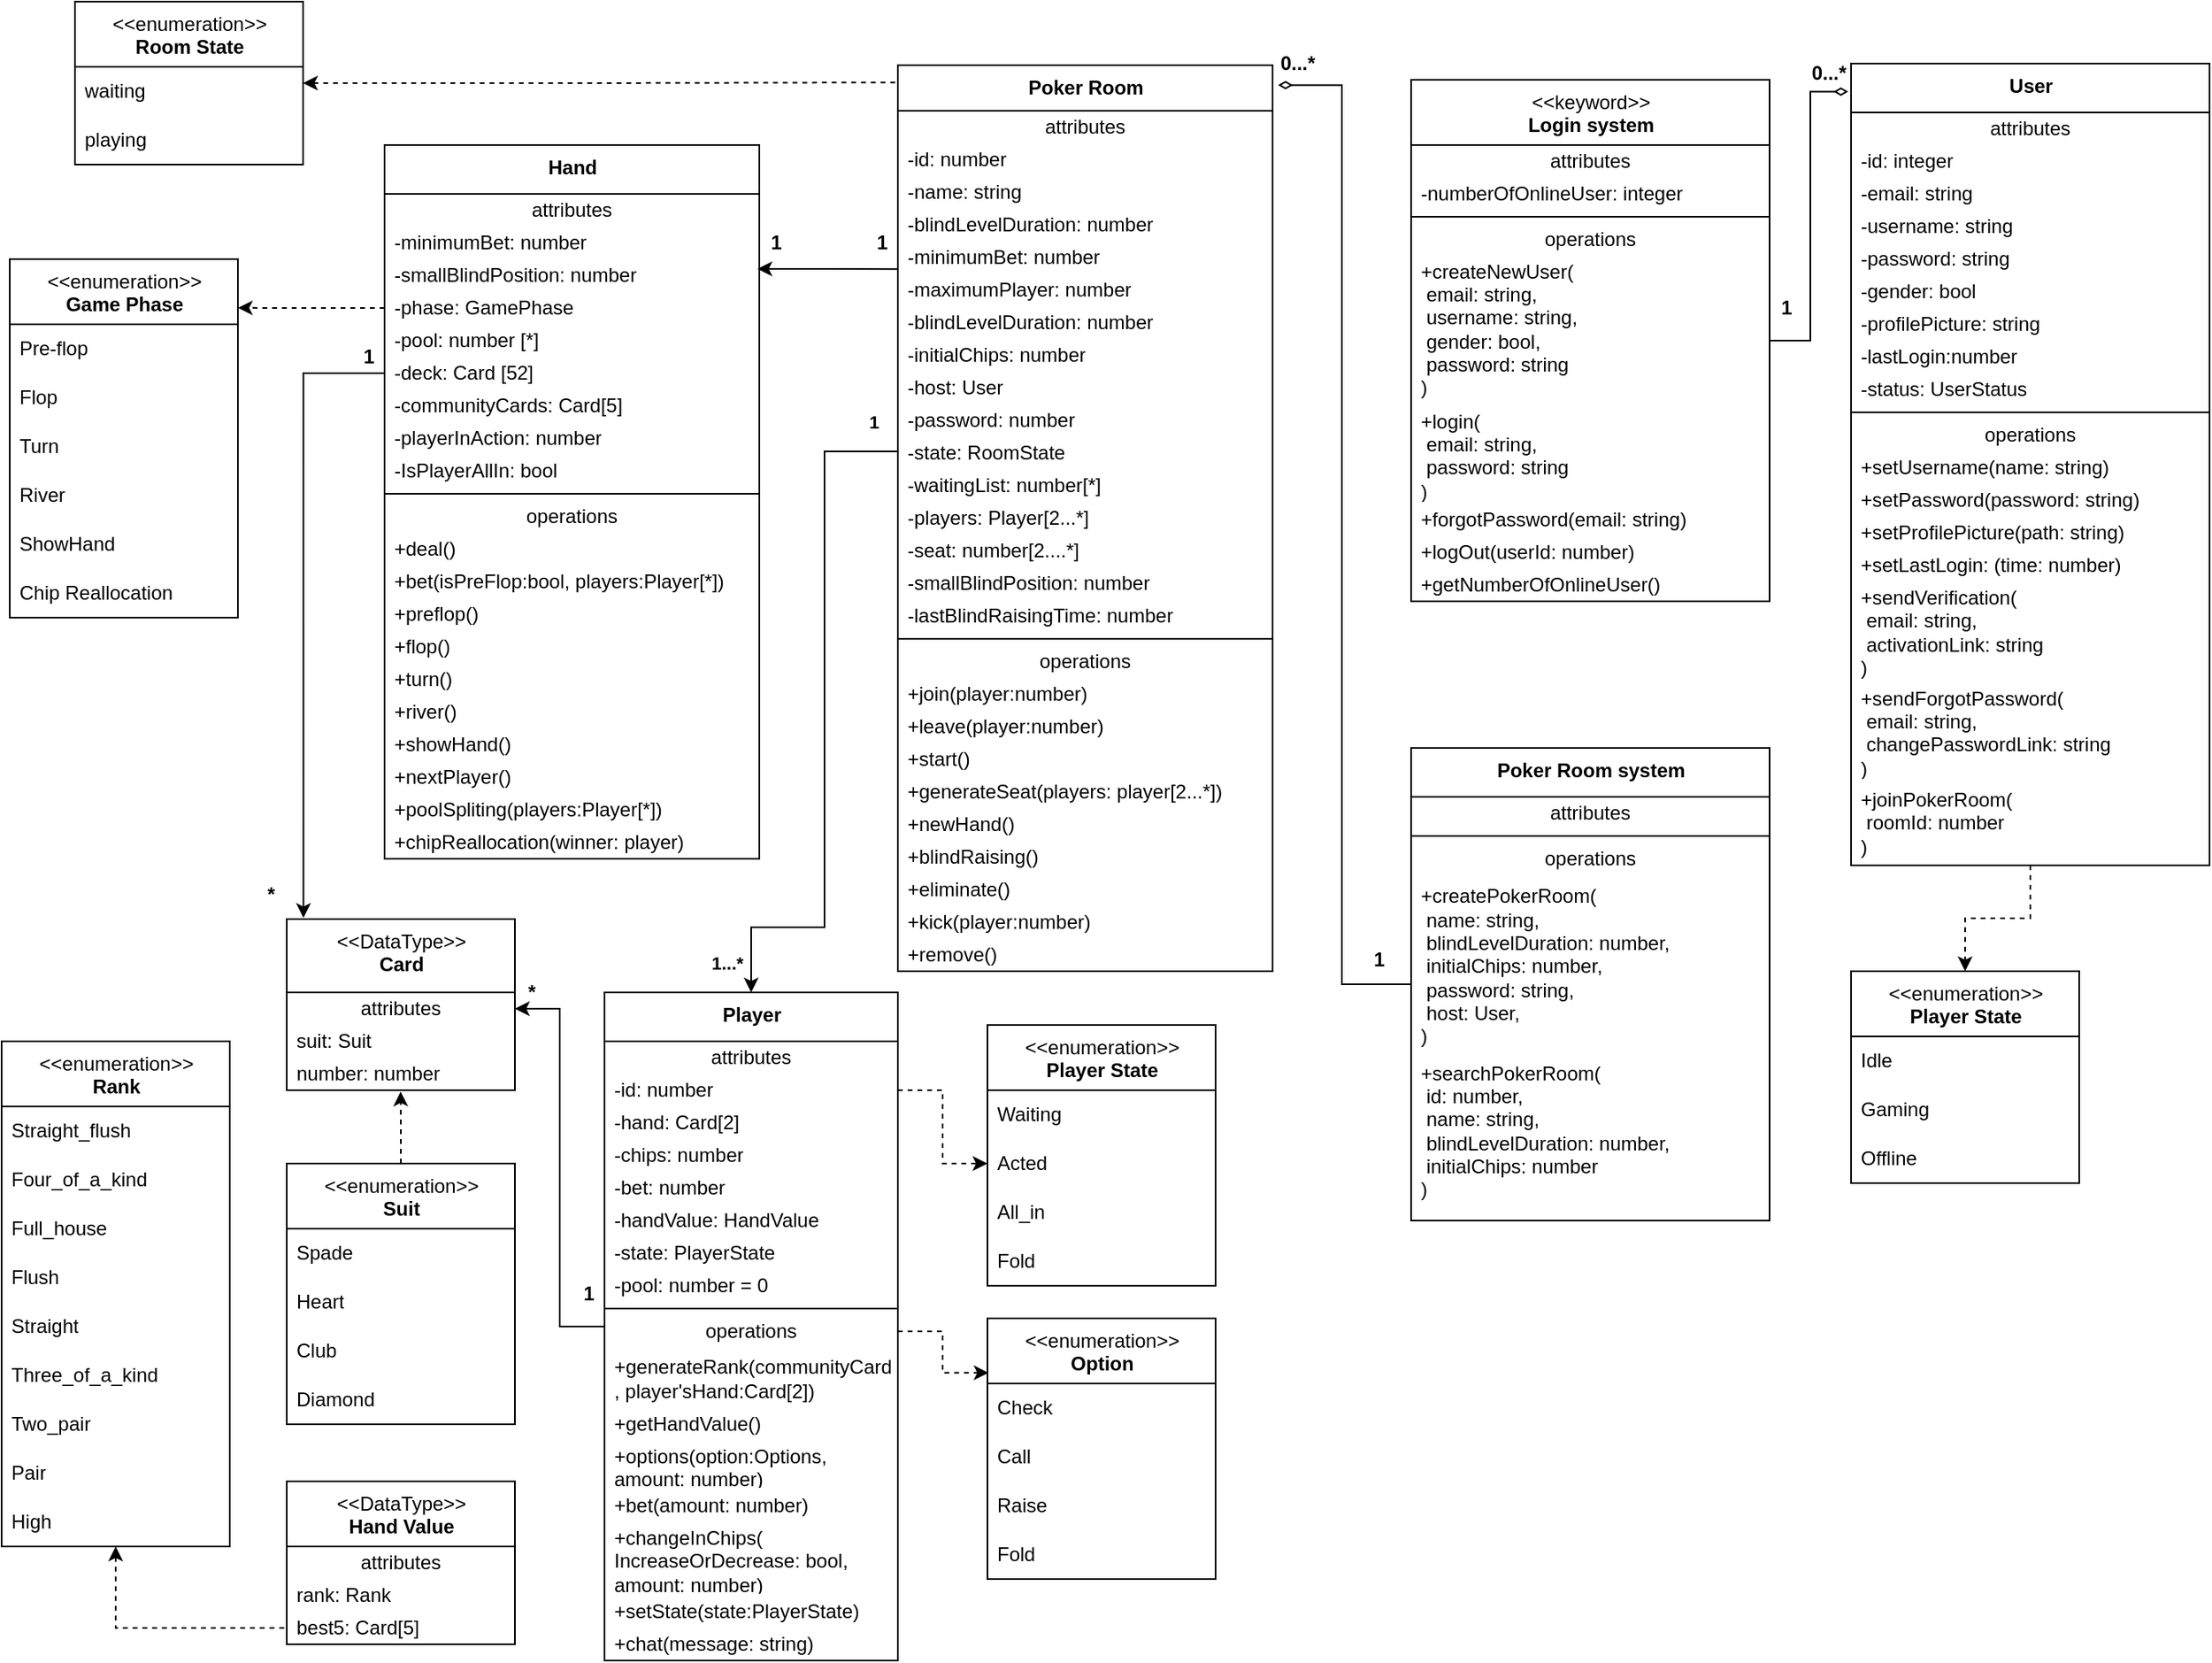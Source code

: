 <mxfile version="16.5.6" type="github">
  <diagram id="BSkCAn2AS6j8tGU4_9bk" name="Page-1">
    <mxGraphModel dx="1038" dy="489" grid="1" gridSize="10" guides="1" tooltips="1" connect="1" arrows="1" fold="1" page="1" pageScale="1" pageWidth="827" pageHeight="1169" math="0" shadow="0">
      <root>
        <mxCell id="0" />
        <mxCell id="1" parent="0" />
        <mxCell id="U2xwrSW1Q37bhcoLh131-1" value="&lt;b&gt;Poker Room&lt;/b&gt;" style="swimlane;fontStyle=0;align=center;verticalAlign=top;childLayout=stackLayout;horizontal=1;startSize=28;horizontalStack=0;resizeParent=1;resizeParentMax=0;resizeLast=0;collapsible=0;marginBottom=0;html=1;" parent="1" vertex="1">
          <mxGeometry x="575" y="61" width="230" height="556" as="geometry" />
        </mxCell>
        <mxCell id="U2xwrSW1Q37bhcoLh131-2" value="attributes" style="text;html=1;strokeColor=none;fillColor=none;align=center;verticalAlign=middle;spacingLeft=4;spacingRight=4;overflow=hidden;rotatable=0;points=[[0,0.5],[1,0.5]];portConstraint=eastwest;" parent="U2xwrSW1Q37bhcoLh131-1" vertex="1">
          <mxGeometry y="28" width="230" height="20" as="geometry" />
        </mxCell>
        <mxCell id="U2xwrSW1Q37bhcoLh131-3" value="-id: number" style="text;html=1;strokeColor=none;fillColor=none;align=left;verticalAlign=middle;spacingLeft=4;spacingRight=4;overflow=hidden;rotatable=0;points=[[0,0.5],[1,0.5]];portConstraint=eastwest;" parent="U2xwrSW1Q37bhcoLh131-1" vertex="1">
          <mxGeometry y="48" width="230" height="20" as="geometry" />
        </mxCell>
        <mxCell id="U2xwrSW1Q37bhcoLh131-14" value="-name: string" style="text;html=1;strokeColor=none;fillColor=none;align=left;verticalAlign=middle;spacingLeft=4;spacingRight=4;overflow=hidden;rotatable=0;points=[[0,0.5],[1,0.5]];portConstraint=eastwest;" parent="U2xwrSW1Q37bhcoLh131-1" vertex="1">
          <mxGeometry y="68" width="230" height="20" as="geometry" />
        </mxCell>
        <mxCell id="U2xwrSW1Q37bhcoLh131-15" value="-blindLevelDuration: number" style="text;html=1;strokeColor=none;fillColor=none;align=left;verticalAlign=middle;spacingLeft=4;spacingRight=4;overflow=hidden;rotatable=0;points=[[0,0.5],[1,0.5]];portConstraint=eastwest;" parent="U2xwrSW1Q37bhcoLh131-1" vertex="1">
          <mxGeometry y="88" width="230" height="20" as="geometry" />
        </mxCell>
        <mxCell id="U2xwrSW1Q37bhcoLh131-16" value="-minimumBet: number" style="text;html=1;strokeColor=none;fillColor=none;align=left;verticalAlign=middle;spacingLeft=4;spacingRight=4;overflow=hidden;rotatable=0;points=[[0,0.5],[1,0.5]];portConstraint=eastwest;" parent="U2xwrSW1Q37bhcoLh131-1" vertex="1">
          <mxGeometry y="108" width="230" height="20" as="geometry" />
        </mxCell>
        <mxCell id="U2xwrSW1Q37bhcoLh131-17" value="-maximumPlayer: number" style="text;html=1;strokeColor=none;fillColor=none;align=left;verticalAlign=middle;spacingLeft=4;spacingRight=4;overflow=hidden;rotatable=0;points=[[0,0.5],[1,0.5]];portConstraint=eastwest;" parent="U2xwrSW1Q37bhcoLh131-1" vertex="1">
          <mxGeometry y="128" width="230" height="20" as="geometry" />
        </mxCell>
        <mxCell id="U2xwrSW1Q37bhcoLh131-19" value="-blindLevelDuration: number" style="text;html=1;strokeColor=none;fillColor=none;align=left;verticalAlign=middle;spacingLeft=4;spacingRight=4;overflow=hidden;rotatable=0;points=[[0,0.5],[1,0.5]];portConstraint=eastwest;" parent="U2xwrSW1Q37bhcoLh131-1" vertex="1">
          <mxGeometry y="148" width="230" height="20" as="geometry" />
        </mxCell>
        <mxCell id="U2xwrSW1Q37bhcoLh131-182" value="-initialChips: number" style="text;html=1;strokeColor=none;fillColor=none;align=left;verticalAlign=middle;spacingLeft=4;spacingRight=4;overflow=hidden;rotatable=0;points=[[0,0.5],[1,0.5]];portConstraint=eastwest;" parent="U2xwrSW1Q37bhcoLh131-1" vertex="1">
          <mxGeometry y="168" width="230" height="20" as="geometry" />
        </mxCell>
        <mxCell id="U2xwrSW1Q37bhcoLh131-18" value="-host: User" style="text;html=1;strokeColor=none;fillColor=none;align=left;verticalAlign=middle;spacingLeft=4;spacingRight=4;overflow=hidden;rotatable=0;points=[[0,0.5],[1,0.5]];portConstraint=eastwest;" parent="U2xwrSW1Q37bhcoLh131-1" vertex="1">
          <mxGeometry y="188" width="230" height="20" as="geometry" />
        </mxCell>
        <mxCell id="U2xwrSW1Q37bhcoLh131-224" value="-password: number" style="text;html=1;strokeColor=none;fillColor=none;align=left;verticalAlign=middle;spacingLeft=4;spacingRight=4;overflow=hidden;rotatable=0;points=[[0,0.5],[1,0.5]];portConstraint=eastwest;" parent="U2xwrSW1Q37bhcoLh131-1" vertex="1">
          <mxGeometry y="208" width="230" height="20" as="geometry" />
        </mxCell>
        <mxCell id="U2xwrSW1Q37bhcoLh131-20" value="-state: RoomState" style="text;html=1;strokeColor=none;fillColor=none;align=left;verticalAlign=middle;spacingLeft=4;spacingRight=4;overflow=hidden;rotatable=0;points=[[0,0.5],[1,0.5]];portConstraint=eastwest;" parent="U2xwrSW1Q37bhcoLh131-1" vertex="1">
          <mxGeometry y="228" width="230" height="20" as="geometry" />
        </mxCell>
        <mxCell id="U2xwrSW1Q37bhcoLh131-5" value="-waitingList: number[*]" style="text;html=1;strokeColor=none;fillColor=none;align=left;verticalAlign=middle;spacingLeft=4;spacingRight=4;overflow=hidden;rotatable=0;points=[[0,0.5],[1,0.5]];portConstraint=eastwest;" parent="U2xwrSW1Q37bhcoLh131-1" vertex="1">
          <mxGeometry y="248" width="230" height="20" as="geometry" />
        </mxCell>
        <mxCell id="U2xwrSW1Q37bhcoLh131-180" value="-players: Player[2...*]" style="text;html=1;strokeColor=none;fillColor=none;align=left;verticalAlign=middle;spacingLeft=4;spacingRight=4;overflow=hidden;rotatable=0;points=[[0,0.5],[1,0.5]];portConstraint=eastwest;" parent="U2xwrSW1Q37bhcoLh131-1" vertex="1">
          <mxGeometry y="268" width="230" height="20" as="geometry" />
        </mxCell>
        <mxCell id="U2xwrSW1Q37bhcoLh131-145" value="-seat: number[2....*]" style="text;html=1;strokeColor=none;fillColor=none;align=left;verticalAlign=middle;spacingLeft=4;spacingRight=4;overflow=hidden;rotatable=0;points=[[0,0.5],[1,0.5]];portConstraint=eastwest;" parent="U2xwrSW1Q37bhcoLh131-1" vertex="1">
          <mxGeometry y="288" width="230" height="20" as="geometry" />
        </mxCell>
        <mxCell id="U2xwrSW1Q37bhcoLh131-51" value="-smallBlindPosition: number" style="text;html=1;strokeColor=none;fillColor=none;align=left;verticalAlign=middle;spacingLeft=4;spacingRight=4;overflow=hidden;rotatable=0;points=[[0,0.5],[1,0.5]];portConstraint=eastwest;" parent="U2xwrSW1Q37bhcoLh131-1" vertex="1">
          <mxGeometry y="308" width="230" height="20" as="geometry" />
        </mxCell>
        <mxCell id="U2xwrSW1Q37bhcoLh131-149" value="-lastBlindRaisingTime: number" style="text;html=1;strokeColor=none;fillColor=none;align=left;verticalAlign=middle;spacingLeft=4;spacingRight=4;overflow=hidden;rotatable=0;points=[[0,0.5],[1,0.5]];portConstraint=eastwest;" parent="U2xwrSW1Q37bhcoLh131-1" vertex="1">
          <mxGeometry y="328" width="230" height="20" as="geometry" />
        </mxCell>
        <mxCell id="U2xwrSW1Q37bhcoLh131-6" value="" style="line;strokeWidth=1;fillColor=none;align=left;verticalAlign=middle;spacingTop=-1;spacingLeft=3;spacingRight=3;rotatable=0;labelPosition=right;points=[];portConstraint=eastwest;" parent="U2xwrSW1Q37bhcoLh131-1" vertex="1">
          <mxGeometry y="348" width="230" height="8" as="geometry" />
        </mxCell>
        <mxCell id="U2xwrSW1Q37bhcoLh131-7" value="operations" style="text;html=1;strokeColor=none;fillColor=none;align=center;verticalAlign=middle;spacingLeft=4;spacingRight=4;overflow=hidden;rotatable=0;points=[[0,0.5],[1,0.5]];portConstraint=eastwest;" parent="U2xwrSW1Q37bhcoLh131-1" vertex="1">
          <mxGeometry y="356" width="230" height="20" as="geometry" />
        </mxCell>
        <mxCell id="U2xwrSW1Q37bhcoLh131-176" value="+join(player:number)" style="text;html=1;strokeColor=none;fillColor=none;align=left;verticalAlign=middle;spacingLeft=4;spacingRight=4;overflow=hidden;rotatable=0;points=[[0,0.5],[1,0.5]];portConstraint=eastwest;" parent="U2xwrSW1Q37bhcoLh131-1" vertex="1">
          <mxGeometry y="376" width="230" height="20" as="geometry" />
        </mxCell>
        <mxCell id="U2xwrSW1Q37bhcoLh131-177" value="+leave(player:number)" style="text;html=1;strokeColor=none;fillColor=none;align=left;verticalAlign=middle;spacingLeft=4;spacingRight=4;overflow=hidden;rotatable=0;points=[[0,0.5],[1,0.5]];portConstraint=eastwest;" parent="U2xwrSW1Q37bhcoLh131-1" vertex="1">
          <mxGeometry y="396" width="230" height="20" as="geometry" />
        </mxCell>
        <mxCell id="U2xwrSW1Q37bhcoLh131-179" value="+start()" style="text;html=1;strokeColor=none;fillColor=none;align=left;verticalAlign=middle;spacingLeft=4;spacingRight=4;overflow=hidden;rotatable=0;points=[[0,0.5],[1,0.5]];portConstraint=eastwest;" parent="U2xwrSW1Q37bhcoLh131-1" vertex="1">
          <mxGeometry y="416" width="230" height="20" as="geometry" />
        </mxCell>
        <mxCell id="U2xwrSW1Q37bhcoLh131-8" value="+generateSeat(players: player[2...*])" style="text;html=1;strokeColor=none;fillColor=none;align=left;verticalAlign=middle;spacingLeft=4;spacingRight=4;overflow=hidden;rotatable=0;points=[[0,0.5],[1,0.5]];portConstraint=eastwest;" parent="U2xwrSW1Q37bhcoLh131-1" vertex="1">
          <mxGeometry y="436" width="230" height="20" as="geometry" />
        </mxCell>
        <mxCell id="U2xwrSW1Q37bhcoLh131-105" value="+newHand()" style="text;html=1;strokeColor=none;fillColor=none;align=left;verticalAlign=middle;spacingLeft=4;spacingRight=4;overflow=hidden;rotatable=0;points=[[0,0.5],[1,0.5]];portConstraint=eastwest;" parent="U2xwrSW1Q37bhcoLh131-1" vertex="1">
          <mxGeometry y="456" width="230" height="20" as="geometry" />
        </mxCell>
        <mxCell id="U2xwrSW1Q37bhcoLh131-166" value="+blindRaising()" style="text;html=1;strokeColor=none;fillColor=none;align=left;verticalAlign=middle;spacingLeft=4;spacingRight=4;overflow=hidden;rotatable=0;points=[[0,0.5],[1,0.5]];portConstraint=eastwest;" parent="U2xwrSW1Q37bhcoLh131-1" vertex="1">
          <mxGeometry y="476" width="230" height="20" as="geometry" />
        </mxCell>
        <mxCell id="U2xwrSW1Q37bhcoLh131-173" value="+eliminate()" style="text;html=1;strokeColor=none;fillColor=none;align=left;verticalAlign=middle;spacingLeft=4;spacingRight=4;overflow=hidden;rotatable=0;points=[[0,0.5],[1,0.5]];portConstraint=eastwest;" parent="U2xwrSW1Q37bhcoLh131-1" vertex="1">
          <mxGeometry y="496" width="230" height="20" as="geometry" />
        </mxCell>
        <mxCell id="U2xwrSW1Q37bhcoLh131-183" value="+kick(player:number)" style="text;html=1;strokeColor=none;fillColor=none;align=left;verticalAlign=middle;spacingLeft=4;spacingRight=4;overflow=hidden;rotatable=0;points=[[0,0.5],[1,0.5]];portConstraint=eastwest;" parent="U2xwrSW1Q37bhcoLh131-1" vertex="1">
          <mxGeometry y="516" width="230" height="20" as="geometry" />
        </mxCell>
        <mxCell id="U2xwrSW1Q37bhcoLh131-184" value="+remove()" style="text;html=1;strokeColor=none;fillColor=none;align=left;verticalAlign=middle;spacingLeft=4;spacingRight=4;overflow=hidden;rotatable=0;points=[[0,0.5],[1,0.5]];portConstraint=eastwest;" parent="U2xwrSW1Q37bhcoLh131-1" vertex="1">
          <mxGeometry y="536" width="230" height="20" as="geometry" />
        </mxCell>
        <mxCell id="U2xwrSW1Q37bhcoLh131-185" style="edgeStyle=orthogonalEdgeStyle;rounded=0;orthogonalLoop=1;jettySize=auto;html=1;dashed=1;endArrow=none;endFill=0;startArrow=classic;startFill=1;entryX=0.005;entryY=0.019;entryDx=0;entryDy=0;entryPerimeter=0;" parent="1" source="U2xwrSW1Q37bhcoLh131-21" target="U2xwrSW1Q37bhcoLh131-1" edge="1">
          <mxGeometry relative="1" as="geometry">
            <mxPoint x="500" y="72" as="targetPoint" />
          </mxGeometry>
        </mxCell>
        <mxCell id="U2xwrSW1Q37bhcoLh131-21" value="&amp;lt;&amp;lt;enumeration&amp;gt;&amp;gt;&lt;br&gt;&lt;b&gt;Room State&lt;/b&gt;" style="swimlane;fontStyle=0;align=center;verticalAlign=top;childLayout=stackLayout;horizontal=1;startSize=40;horizontalStack=0;resizeParent=1;resizeParentMax=0;resizeLast=0;collapsible=0;marginBottom=0;html=1;" parent="1" vertex="1">
          <mxGeometry x="70" y="22" width="140" height="100" as="geometry" />
        </mxCell>
        <mxCell id="U2xwrSW1Q37bhcoLh131-22" value="waiting" style="text;html=1;strokeColor=none;fillColor=none;align=left;verticalAlign=middle;spacingLeft=4;spacingRight=4;overflow=hidden;rotatable=0;points=[[0,0.5],[1,0.5]];portConstraint=eastwest;" parent="U2xwrSW1Q37bhcoLh131-21" vertex="1">
          <mxGeometry y="40" width="140" height="30" as="geometry" />
        </mxCell>
        <mxCell id="U2xwrSW1Q37bhcoLh131-24" value="playing" style="text;html=1;strokeColor=none;fillColor=none;align=left;verticalAlign=middle;spacingLeft=4;spacingRight=4;overflow=hidden;rotatable=0;points=[[0,0.5],[1,0.5]];portConstraint=eastwest;" parent="U2xwrSW1Q37bhcoLh131-21" vertex="1">
          <mxGeometry y="70" width="140" height="30" as="geometry" />
        </mxCell>
        <mxCell id="U2xwrSW1Q37bhcoLh131-26" value="&lt;b&gt;Hand&lt;/b&gt;&lt;br&gt;" style="swimlane;fontStyle=0;align=center;verticalAlign=top;childLayout=stackLayout;horizontal=1;startSize=30;horizontalStack=0;resizeParent=1;resizeParentMax=0;resizeLast=0;collapsible=0;marginBottom=0;html=1;" parent="1" vertex="1">
          <mxGeometry x="260" y="110" width="230" height="438" as="geometry" />
        </mxCell>
        <mxCell id="U2xwrSW1Q37bhcoLh131-27" value="attributes" style="text;html=1;strokeColor=none;fillColor=none;align=center;verticalAlign=middle;spacingLeft=4;spacingRight=4;overflow=hidden;rotatable=0;points=[[0,0.5],[1,0.5]];portConstraint=eastwest;" parent="U2xwrSW1Q37bhcoLh131-26" vertex="1">
          <mxGeometry y="30" width="230" height="20" as="geometry" />
        </mxCell>
        <mxCell id="U2xwrSW1Q37bhcoLh131-29" value="-minimumBet: number" style="text;html=1;strokeColor=none;fillColor=none;align=left;verticalAlign=middle;spacingLeft=4;spacingRight=4;overflow=hidden;rotatable=0;points=[[0,0.5],[1,0.5]];portConstraint=eastwest;" parent="U2xwrSW1Q37bhcoLh131-26" vertex="1">
          <mxGeometry y="50" width="230" height="20" as="geometry" />
        </mxCell>
        <mxCell id="U2xwrSW1Q37bhcoLh131-144" value="-smallBlindPosition: number" style="text;html=1;strokeColor=none;fillColor=none;align=left;verticalAlign=middle;spacingLeft=4;spacingRight=4;overflow=hidden;rotatable=0;points=[[0,0.5],[1,0.5]];portConstraint=eastwest;" parent="U2xwrSW1Q37bhcoLh131-26" vertex="1">
          <mxGeometry y="70" width="230" height="20" as="geometry" />
        </mxCell>
        <mxCell id="U2xwrSW1Q37bhcoLh131-34" value="-phase: GamePhase" style="text;html=1;strokeColor=none;fillColor=none;align=left;verticalAlign=middle;spacingLeft=4;spacingRight=4;overflow=hidden;rotatable=0;points=[[0,0.5],[1,0.5]];portConstraint=eastwest;" parent="U2xwrSW1Q37bhcoLh131-26" vertex="1">
          <mxGeometry y="90" width="230" height="20" as="geometry" />
        </mxCell>
        <mxCell id="U2xwrSW1Q37bhcoLh131-36" value="-pool: number [*]" style="text;html=1;strokeColor=none;fillColor=none;align=left;verticalAlign=middle;spacingLeft=4;spacingRight=4;overflow=hidden;rotatable=0;points=[[0,0.5],[1,0.5]];portConstraint=eastwest;" parent="U2xwrSW1Q37bhcoLh131-26" vertex="1">
          <mxGeometry y="110" width="230" height="20" as="geometry" />
        </mxCell>
        <mxCell id="U2xwrSW1Q37bhcoLh131-37" value="-deck: Card [52]" style="text;html=1;strokeColor=none;fillColor=none;align=left;verticalAlign=middle;spacingLeft=4;spacingRight=4;overflow=hidden;rotatable=0;points=[[0,0.5],[1,0.5]];portConstraint=eastwest;" parent="U2xwrSW1Q37bhcoLh131-26" vertex="1">
          <mxGeometry y="130" width="230" height="20" as="geometry" />
        </mxCell>
        <mxCell id="U2xwrSW1Q37bhcoLh131-48" value="-communityCards: Card[5]" style="text;html=1;strokeColor=none;fillColor=none;align=left;verticalAlign=middle;spacingLeft=4;spacingRight=4;overflow=hidden;rotatable=0;points=[[0,0.5],[1,0.5]];portConstraint=eastwest;" parent="U2xwrSW1Q37bhcoLh131-26" vertex="1">
          <mxGeometry y="150" width="230" height="20" as="geometry" />
        </mxCell>
        <mxCell id="U2xwrSW1Q37bhcoLh131-52" value="-playerInAction: number" style="text;html=1;strokeColor=none;fillColor=none;align=left;verticalAlign=middle;spacingLeft=4;spacingRight=4;overflow=hidden;rotatable=0;points=[[0,0.5],[1,0.5]];portConstraint=eastwest;" parent="U2xwrSW1Q37bhcoLh131-26" vertex="1">
          <mxGeometry y="170" width="230" height="20" as="geometry" />
        </mxCell>
        <mxCell id="U2xwrSW1Q37bhcoLh131-146" value="-IsPlayerAllIn: bool" style="text;html=1;strokeColor=none;fillColor=none;align=left;verticalAlign=middle;spacingLeft=4;spacingRight=4;overflow=hidden;rotatable=0;points=[[0,0.5],[1,0.5]];portConstraint=eastwest;" parent="U2xwrSW1Q37bhcoLh131-26" vertex="1">
          <mxGeometry y="190" width="230" height="20" as="geometry" />
        </mxCell>
        <mxCell id="U2xwrSW1Q37bhcoLh131-38" value="" style="line;strokeWidth=1;fillColor=none;align=left;verticalAlign=middle;spacingTop=-1;spacingLeft=3;spacingRight=3;rotatable=0;labelPosition=right;points=[];portConstraint=eastwest;" parent="U2xwrSW1Q37bhcoLh131-26" vertex="1">
          <mxGeometry y="210" width="230" height="8" as="geometry" />
        </mxCell>
        <mxCell id="U2xwrSW1Q37bhcoLh131-39" value="operations" style="text;html=1;strokeColor=none;fillColor=none;align=center;verticalAlign=middle;spacingLeft=4;spacingRight=4;overflow=hidden;rotatable=0;points=[[0,0.5],[1,0.5]];portConstraint=eastwest;" parent="U2xwrSW1Q37bhcoLh131-26" vertex="1">
          <mxGeometry y="218" width="230" height="20" as="geometry" />
        </mxCell>
        <mxCell id="U2xwrSW1Q37bhcoLh131-40" value="+deal()" style="text;html=1;strokeColor=none;fillColor=none;align=left;verticalAlign=middle;spacingLeft=4;spacingRight=4;overflow=hidden;rotatable=0;points=[[0,0.5],[1,0.5]];portConstraint=eastwest;" parent="U2xwrSW1Q37bhcoLh131-26" vertex="1">
          <mxGeometry y="238" width="230" height="20" as="geometry" />
        </mxCell>
        <mxCell id="U2xwrSW1Q37bhcoLh131-130" value="+bet(isPreFlop:bool, players:Player[*])" style="text;html=1;strokeColor=none;fillColor=none;align=left;verticalAlign=middle;spacingLeft=4;spacingRight=4;overflow=hidden;rotatable=0;points=[[0,0.5],[1,0.5]];portConstraint=eastwest;" parent="U2xwrSW1Q37bhcoLh131-26" vertex="1">
          <mxGeometry y="258" width="230" height="20" as="geometry" />
        </mxCell>
        <mxCell id="U2xwrSW1Q37bhcoLh131-109" value="+preflop()" style="text;html=1;strokeColor=none;fillColor=none;align=left;verticalAlign=middle;spacingLeft=4;spacingRight=4;overflow=hidden;rotatable=0;points=[[0,0.5],[1,0.5]];portConstraint=eastwest;" parent="U2xwrSW1Q37bhcoLh131-26" vertex="1">
          <mxGeometry y="278" width="230" height="20" as="geometry" />
        </mxCell>
        <mxCell id="U2xwrSW1Q37bhcoLh131-110" value="+flop()" style="text;html=1;strokeColor=none;fillColor=none;align=left;verticalAlign=middle;spacingLeft=4;spacingRight=4;overflow=hidden;rotatable=0;points=[[0,0.5],[1,0.5]];portConstraint=eastwest;" parent="U2xwrSW1Q37bhcoLh131-26" vertex="1">
          <mxGeometry y="298" width="230" height="20" as="geometry" />
        </mxCell>
        <mxCell id="U2xwrSW1Q37bhcoLh131-108" value="+turn()" style="text;html=1;strokeColor=none;fillColor=none;align=left;verticalAlign=middle;spacingLeft=4;spacingRight=4;overflow=hidden;rotatable=0;points=[[0,0.5],[1,0.5]];portConstraint=eastwest;" parent="U2xwrSW1Q37bhcoLh131-26" vertex="1">
          <mxGeometry y="318" width="230" height="20" as="geometry" />
        </mxCell>
        <mxCell id="U2xwrSW1Q37bhcoLh131-107" value="+river()" style="text;html=1;strokeColor=none;fillColor=none;align=left;verticalAlign=middle;spacingLeft=4;spacingRight=4;overflow=hidden;rotatable=0;points=[[0,0.5],[1,0.5]];portConstraint=eastwest;" parent="U2xwrSW1Q37bhcoLh131-26" vertex="1">
          <mxGeometry y="338" width="230" height="20" as="geometry" />
        </mxCell>
        <mxCell id="U2xwrSW1Q37bhcoLh131-161" value="+showHand()" style="text;html=1;strokeColor=none;fillColor=none;align=left;verticalAlign=middle;spacingLeft=4;spacingRight=4;overflow=hidden;rotatable=0;points=[[0,0.5],[1,0.5]];portConstraint=eastwest;" parent="U2xwrSW1Q37bhcoLh131-26" vertex="1">
          <mxGeometry y="358" width="230" height="20" as="geometry" />
        </mxCell>
        <mxCell id="U2xwrSW1Q37bhcoLh131-147" value="+nextPlayer()" style="text;html=1;strokeColor=none;fillColor=none;align=left;verticalAlign=middle;spacingLeft=4;spacingRight=4;overflow=hidden;rotatable=0;points=[[0,0.5],[1,0.5]];portConstraint=eastwest;" parent="U2xwrSW1Q37bhcoLh131-26" vertex="1">
          <mxGeometry y="378" width="230" height="20" as="geometry" />
        </mxCell>
        <mxCell id="U2xwrSW1Q37bhcoLh131-160" value="+poolSpliting(players:Player[*])" style="text;html=1;strokeColor=none;fillColor=none;align=left;verticalAlign=middle;spacingLeft=4;spacingRight=4;overflow=hidden;rotatable=0;points=[[0,0.5],[1,0.5]];portConstraint=eastwest;" parent="U2xwrSW1Q37bhcoLh131-26" vertex="1">
          <mxGeometry y="398" width="230" height="20" as="geometry" />
        </mxCell>
        <mxCell id="U2xwrSW1Q37bhcoLh131-162" value="+chipReallocation(winner: player)" style="text;html=1;strokeColor=none;fillColor=none;align=left;verticalAlign=middle;spacingLeft=4;spacingRight=4;overflow=hidden;rotatable=0;points=[[0,0.5],[1,0.5]];portConstraint=eastwest;" parent="U2xwrSW1Q37bhcoLh131-26" vertex="1">
          <mxGeometry y="418" width="230" height="20" as="geometry" />
        </mxCell>
        <mxCell id="U2xwrSW1Q37bhcoLh131-41" value="&amp;lt;&amp;lt;enumeration&amp;gt;&amp;gt;&lt;br&gt;&lt;b&gt;Game Phase&lt;/b&gt;" style="swimlane;fontStyle=0;align=center;verticalAlign=top;childLayout=stackLayout;horizontal=1;startSize=40;horizontalStack=0;resizeParent=1;resizeParentMax=0;resizeLast=0;collapsible=0;marginBottom=0;html=1;" parent="1" vertex="1">
          <mxGeometry x="30" y="180" width="140" height="220" as="geometry" />
        </mxCell>
        <mxCell id="U2xwrSW1Q37bhcoLh131-42" value="Pre-flop" style="text;html=1;strokeColor=none;fillColor=none;align=left;verticalAlign=middle;spacingLeft=4;spacingRight=4;overflow=hidden;rotatable=0;points=[[0,0.5],[1,0.5]];portConstraint=eastwest;" parent="U2xwrSW1Q37bhcoLh131-41" vertex="1">
          <mxGeometry y="40" width="140" height="30" as="geometry" />
        </mxCell>
        <mxCell id="U2xwrSW1Q37bhcoLh131-43" value="Flop" style="text;html=1;strokeColor=none;fillColor=none;align=left;verticalAlign=middle;spacingLeft=4;spacingRight=4;overflow=hidden;rotatable=0;points=[[0,0.5],[1,0.5]];portConstraint=eastwest;" parent="U2xwrSW1Q37bhcoLh131-41" vertex="1">
          <mxGeometry y="70" width="140" height="30" as="geometry" />
        </mxCell>
        <mxCell id="U2xwrSW1Q37bhcoLh131-45" value="Turn" style="text;html=1;strokeColor=none;fillColor=none;align=left;verticalAlign=middle;spacingLeft=4;spacingRight=4;overflow=hidden;rotatable=0;points=[[0,0.5],[1,0.5]];portConstraint=eastwest;" parent="U2xwrSW1Q37bhcoLh131-41" vertex="1">
          <mxGeometry y="100" width="140" height="30" as="geometry" />
        </mxCell>
        <mxCell id="U2xwrSW1Q37bhcoLh131-46" value="River" style="text;html=1;strokeColor=none;fillColor=none;align=left;verticalAlign=middle;spacingLeft=4;spacingRight=4;overflow=hidden;rotatable=0;points=[[0,0.5],[1,0.5]];portConstraint=eastwest;" parent="U2xwrSW1Q37bhcoLh131-41" vertex="1">
          <mxGeometry y="130" width="140" height="30" as="geometry" />
        </mxCell>
        <mxCell id="U2xwrSW1Q37bhcoLh131-167" value="ShowHand" style="text;html=1;strokeColor=none;fillColor=none;align=left;verticalAlign=middle;spacingLeft=4;spacingRight=4;overflow=hidden;rotatable=0;points=[[0,0.5],[1,0.5]];portConstraint=eastwest;" parent="U2xwrSW1Q37bhcoLh131-41" vertex="1">
          <mxGeometry y="160" width="140" height="30" as="geometry" />
        </mxCell>
        <mxCell id="U2xwrSW1Q37bhcoLh131-168" value="Chip Reallocation" style="text;html=1;strokeColor=none;fillColor=none;align=left;verticalAlign=middle;spacingLeft=4;spacingRight=4;overflow=hidden;rotatable=0;points=[[0,0.5],[1,0.5]];portConstraint=eastwest;" parent="U2xwrSW1Q37bhcoLh131-41" vertex="1">
          <mxGeometry y="190" width="140" height="30" as="geometry" />
        </mxCell>
        <mxCell id="U2xwrSW1Q37bhcoLh131-205" style="edgeStyle=orthogonalEdgeStyle;rounded=0;orthogonalLoop=1;jettySize=auto;html=1;entryX=1;entryY=0.5;entryDx=0;entryDy=0;startArrow=none;startFill=0;endArrow=classic;endFill=1;" parent="1" source="U2xwrSW1Q37bhcoLh131-53" target="U2xwrSW1Q37bhcoLh131-64" edge="1">
          <mxGeometry relative="1" as="geometry" />
        </mxCell>
        <mxCell id="U2xwrSW1Q37bhcoLh131-53" value="&lt;b&gt;Player&lt;/b&gt;" style="swimlane;fontStyle=0;align=center;verticalAlign=top;childLayout=stackLayout;horizontal=1;startSize=30;horizontalStack=0;resizeParent=1;resizeParentMax=0;resizeLast=0;collapsible=0;marginBottom=0;html=1;" parent="1" vertex="1">
          <mxGeometry x="395" y="630" width="180" height="410" as="geometry" />
        </mxCell>
        <mxCell id="U2xwrSW1Q37bhcoLh131-54" value="attributes" style="text;html=1;strokeColor=none;fillColor=none;align=center;verticalAlign=middle;spacingLeft=4;spacingRight=4;overflow=hidden;rotatable=0;points=[[0,0.5],[1,0.5]];portConstraint=eastwest;" parent="U2xwrSW1Q37bhcoLh131-53" vertex="1">
          <mxGeometry y="30" width="180" height="20" as="geometry" />
        </mxCell>
        <mxCell id="U2xwrSW1Q37bhcoLh131-163" value="-id: number" style="text;html=1;strokeColor=none;fillColor=none;align=left;verticalAlign=middle;spacingLeft=4;spacingRight=4;overflow=hidden;rotatable=0;points=[[0,0.5],[1,0.5]];portConstraint=eastwest;" parent="U2xwrSW1Q37bhcoLh131-53" vertex="1">
          <mxGeometry y="50" width="180" height="20" as="geometry" />
        </mxCell>
        <mxCell id="U2xwrSW1Q37bhcoLh131-55" value="-hand: Card[2]" style="text;html=1;strokeColor=none;fillColor=none;align=left;verticalAlign=middle;spacingLeft=4;spacingRight=4;overflow=hidden;rotatable=0;points=[[0,0.5],[1,0.5]];portConstraint=eastwest;" parent="U2xwrSW1Q37bhcoLh131-53" vertex="1">
          <mxGeometry y="70" width="180" height="20" as="geometry" />
        </mxCell>
        <mxCell id="U2xwrSW1Q37bhcoLh131-62" value="-chips: number" style="text;html=1;strokeColor=none;fillColor=none;align=left;verticalAlign=middle;spacingLeft=4;spacingRight=4;overflow=hidden;rotatable=0;points=[[0,0.5],[1,0.5]];portConstraint=eastwest;" parent="U2xwrSW1Q37bhcoLh131-53" vertex="1">
          <mxGeometry y="90" width="180" height="20" as="geometry" />
        </mxCell>
        <mxCell id="U2xwrSW1Q37bhcoLh131-129" value="-bet: number" style="text;html=1;strokeColor=none;fillColor=none;align=left;verticalAlign=middle;spacingLeft=4;spacingRight=4;overflow=hidden;rotatable=0;points=[[0,0.5],[1,0.5]];portConstraint=eastwest;" parent="U2xwrSW1Q37bhcoLh131-53" vertex="1">
          <mxGeometry y="110" width="180" height="20" as="geometry" />
        </mxCell>
        <mxCell id="U2xwrSW1Q37bhcoLh131-61" value="-handValue: HandValue" style="text;html=1;strokeColor=none;fillColor=none;align=left;verticalAlign=middle;spacingLeft=4;spacingRight=4;overflow=hidden;rotatable=0;points=[[0,0.5],[1,0.5]];portConstraint=eastwest;" parent="U2xwrSW1Q37bhcoLh131-53" vertex="1">
          <mxGeometry y="130" width="180" height="20" as="geometry" />
        </mxCell>
        <mxCell id="U2xwrSW1Q37bhcoLh131-131" value="-state: PlayerState" style="text;html=1;strokeColor=none;fillColor=none;align=left;verticalAlign=middle;spacingLeft=4;spacingRight=4;overflow=hidden;rotatable=0;points=[[0,0.5],[1,0.5]];portConstraint=eastwest;" parent="U2xwrSW1Q37bhcoLh131-53" vertex="1">
          <mxGeometry y="150" width="180" height="20" as="geometry" />
        </mxCell>
        <mxCell id="U2xwrSW1Q37bhcoLh131-164" value="-pool: number = 0" style="text;html=1;strokeColor=none;fillColor=none;align=left;verticalAlign=middle;spacingLeft=4;spacingRight=4;overflow=hidden;rotatable=0;points=[[0,0.5],[1,0.5]];portConstraint=eastwest;" parent="U2xwrSW1Q37bhcoLh131-53" vertex="1">
          <mxGeometry y="170" width="180" height="20" as="geometry" />
        </mxCell>
        <mxCell id="U2xwrSW1Q37bhcoLh131-58" value="" style="line;strokeWidth=1;fillColor=none;align=left;verticalAlign=middle;spacingTop=-1;spacingLeft=3;spacingRight=3;rotatable=0;labelPosition=right;points=[];portConstraint=eastwest;" parent="U2xwrSW1Q37bhcoLh131-53" vertex="1">
          <mxGeometry y="190" width="180" height="8" as="geometry" />
        </mxCell>
        <mxCell id="U2xwrSW1Q37bhcoLh131-59" value="operations" style="text;html=1;strokeColor=none;fillColor=none;align=center;verticalAlign=middle;spacingLeft=4;spacingRight=4;overflow=hidden;rotatable=0;points=[[0,0.5],[1,0.5]];portConstraint=eastwest;" parent="U2xwrSW1Q37bhcoLh131-53" vertex="1">
          <mxGeometry y="198" width="180" height="20" as="geometry" />
        </mxCell>
        <mxCell id="U2xwrSW1Q37bhcoLh131-104" value="+generateRank(communityCards:Card[5]&lt;br&gt;, player&#39;sHand:Card[2])" style="text;html=1;strokeColor=none;fillColor=none;align=left;verticalAlign=middle;spacingLeft=4;spacingRight=4;overflow=hidden;rotatable=0;points=[[0,0.5],[1,0.5]];portConstraint=eastwest;" parent="U2xwrSW1Q37bhcoLh131-53" vertex="1">
          <mxGeometry y="218" width="180" height="37" as="geometry" />
        </mxCell>
        <mxCell id="U2xwrSW1Q37bhcoLh131-60" value="+getHandValue()" style="text;html=1;strokeColor=none;fillColor=none;align=left;verticalAlign=middle;spacingLeft=4;spacingRight=4;overflow=hidden;rotatable=0;points=[[0,0.5],[1,0.5]];portConstraint=eastwest;" parent="U2xwrSW1Q37bhcoLh131-53" vertex="1">
          <mxGeometry y="255" width="180" height="20" as="geometry" />
        </mxCell>
        <mxCell id="U2xwrSW1Q37bhcoLh131-151" value="+options(option:Options, &lt;br&gt;amount: number)" style="text;html=1;strokeColor=none;fillColor=none;align=left;verticalAlign=middle;spacingLeft=4;spacingRight=4;overflow=hidden;rotatable=0;points=[[0,0.5],[1,0.5]];portConstraint=eastwest;" parent="U2xwrSW1Q37bhcoLh131-53" vertex="1">
          <mxGeometry y="275" width="180" height="30" as="geometry" />
        </mxCell>
        <mxCell id="U2xwrSW1Q37bhcoLh131-152" value="+bet(amount: number)" style="text;html=1;strokeColor=none;fillColor=none;align=left;verticalAlign=middle;spacingLeft=4;spacingRight=4;overflow=hidden;rotatable=0;points=[[0,0.5],[1,0.5]];portConstraint=eastwest;" parent="U2xwrSW1Q37bhcoLh131-53" vertex="1">
          <mxGeometry y="305" width="180" height="20" as="geometry" />
        </mxCell>
        <mxCell id="U2xwrSW1Q37bhcoLh131-221" value="+changeInChips(&lt;br&gt;IncreaseOrDecrease: bool, &lt;br&gt;amount: number)" style="text;html=1;strokeColor=none;fillColor=none;align=left;verticalAlign=middle;spacingLeft=4;spacingRight=4;overflow=hidden;rotatable=0;points=[[0,0.5],[1,0.5]];portConstraint=eastwest;" parent="U2xwrSW1Q37bhcoLh131-53" vertex="1">
          <mxGeometry y="325" width="180" height="45" as="geometry" />
        </mxCell>
        <mxCell id="U2xwrSW1Q37bhcoLh131-223" value="+setState(state:PlayerState)" style="text;html=1;strokeColor=none;fillColor=none;align=left;verticalAlign=middle;spacingLeft=4;spacingRight=4;overflow=hidden;rotatable=0;points=[[0,0.5],[1,0.5]];portConstraint=eastwest;" parent="U2xwrSW1Q37bhcoLh131-53" vertex="1">
          <mxGeometry y="370" width="180" height="20" as="geometry" />
        </mxCell>
        <mxCell id="z4Yax9T_jtyGI7LBKSBH-3" value="+chat(message: string)" style="text;html=1;strokeColor=none;fillColor=none;align=left;verticalAlign=middle;spacingLeft=4;spacingRight=4;overflow=hidden;rotatable=0;points=[[0,0.5],[1,0.5]];portConstraint=eastwest;" vertex="1" parent="U2xwrSW1Q37bhcoLh131-53">
          <mxGeometry y="390" width="180" height="20" as="geometry" />
        </mxCell>
        <mxCell id="U2xwrSW1Q37bhcoLh131-63" value="&amp;lt;&amp;lt;DataType&amp;gt;&amp;gt;&lt;br&gt;&lt;b&gt;Card&lt;/b&gt;&lt;br&gt;" style="swimlane;fontStyle=0;align=center;verticalAlign=top;childLayout=stackLayout;horizontal=1;startSize=45;horizontalStack=0;resizeParent=1;resizeParentMax=0;resizeLast=0;collapsible=0;marginBottom=0;html=1;" parent="1" vertex="1">
          <mxGeometry x="200" y="585" width="140" height="105" as="geometry" />
        </mxCell>
        <mxCell id="U2xwrSW1Q37bhcoLh131-64" value="attributes" style="text;html=1;strokeColor=none;fillColor=none;align=center;verticalAlign=middle;spacingLeft=4;spacingRight=4;overflow=hidden;rotatable=0;points=[[0,0.5],[1,0.5]];portConstraint=eastwest;" parent="U2xwrSW1Q37bhcoLh131-63" vertex="1">
          <mxGeometry y="45" width="140" height="20" as="geometry" />
        </mxCell>
        <mxCell id="U2xwrSW1Q37bhcoLh131-65" value="suit: Suit" style="text;html=1;strokeColor=none;fillColor=none;align=left;verticalAlign=middle;spacingLeft=4;spacingRight=4;overflow=hidden;rotatable=0;points=[[0,0.5],[1,0.5]];portConstraint=eastwest;" parent="U2xwrSW1Q37bhcoLh131-63" vertex="1">
          <mxGeometry y="65" width="140" height="20" as="geometry" />
        </mxCell>
        <mxCell id="U2xwrSW1Q37bhcoLh131-66" value="number: number" style="text;html=1;strokeColor=none;fillColor=none;align=left;verticalAlign=middle;spacingLeft=4;spacingRight=4;overflow=hidden;rotatable=0;points=[[0,0.5],[1,0.5]];portConstraint=eastwest;" parent="U2xwrSW1Q37bhcoLh131-63" vertex="1">
          <mxGeometry y="85" width="140" height="20" as="geometry" />
        </mxCell>
        <mxCell id="U2xwrSW1Q37bhcoLh131-204" style="edgeStyle=orthogonalEdgeStyle;rounded=0;orthogonalLoop=1;jettySize=auto;html=1;entryX=0.499;entryY=1.041;entryDx=0;entryDy=0;entryPerimeter=0;dashed=1;startArrow=none;startFill=0;endArrow=classic;endFill=1;" parent="1" source="U2xwrSW1Q37bhcoLh131-72" target="U2xwrSW1Q37bhcoLh131-66" edge="1">
          <mxGeometry relative="1" as="geometry" />
        </mxCell>
        <mxCell id="U2xwrSW1Q37bhcoLh131-72" value="&amp;lt;&amp;lt;enumeration&amp;gt;&amp;gt;&lt;br&gt;&lt;b&gt;Suit&lt;/b&gt;" style="swimlane;fontStyle=0;align=center;verticalAlign=top;childLayout=stackLayout;horizontal=1;startSize=40;horizontalStack=0;resizeParent=1;resizeParentMax=0;resizeLast=0;collapsible=0;marginBottom=0;html=1;" parent="1" vertex="1">
          <mxGeometry x="200" y="735" width="140" height="160" as="geometry" />
        </mxCell>
        <mxCell id="U2xwrSW1Q37bhcoLh131-73" value="Spade" style="text;html=1;strokeColor=none;fillColor=none;align=left;verticalAlign=middle;spacingLeft=4;spacingRight=4;overflow=hidden;rotatable=0;points=[[0,0.5],[1,0.5]];portConstraint=eastwest;" parent="U2xwrSW1Q37bhcoLh131-72" vertex="1">
          <mxGeometry y="40" width="140" height="30" as="geometry" />
        </mxCell>
        <mxCell id="U2xwrSW1Q37bhcoLh131-74" value="Heart" style="text;html=1;strokeColor=none;fillColor=none;align=left;verticalAlign=middle;spacingLeft=4;spacingRight=4;overflow=hidden;rotatable=0;points=[[0,0.5],[1,0.5]];portConstraint=eastwest;" parent="U2xwrSW1Q37bhcoLh131-72" vertex="1">
          <mxGeometry y="70" width="140" height="30" as="geometry" />
        </mxCell>
        <mxCell id="U2xwrSW1Q37bhcoLh131-76" value="Club" style="text;html=1;strokeColor=none;fillColor=none;align=left;verticalAlign=middle;spacingLeft=4;spacingRight=4;overflow=hidden;rotatable=0;points=[[0,0.5],[1,0.5]];portConstraint=eastwest;" parent="U2xwrSW1Q37bhcoLh131-72" vertex="1">
          <mxGeometry y="100" width="140" height="30" as="geometry" />
        </mxCell>
        <mxCell id="U2xwrSW1Q37bhcoLh131-77" value="Diamond" style="text;html=1;strokeColor=none;fillColor=none;align=left;verticalAlign=middle;spacingLeft=4;spacingRight=4;overflow=hidden;rotatable=0;points=[[0,0.5],[1,0.5]];portConstraint=eastwest;" parent="U2xwrSW1Q37bhcoLh131-72" vertex="1">
          <mxGeometry y="130" width="140" height="30" as="geometry" />
        </mxCell>
        <mxCell id="U2xwrSW1Q37bhcoLh131-79" value="&amp;lt;&amp;lt;DataType&amp;gt;&amp;gt;&lt;br&gt;&lt;b&gt;Hand Value&lt;/b&gt;&lt;br&gt;" style="swimlane;fontStyle=0;align=center;verticalAlign=top;childLayout=stackLayout;horizontal=1;startSize=40;horizontalStack=0;resizeParent=1;resizeParentMax=0;resizeLast=0;collapsible=0;marginBottom=0;html=1;" parent="1" vertex="1">
          <mxGeometry x="200" y="930" width="140" height="100" as="geometry" />
        </mxCell>
        <mxCell id="U2xwrSW1Q37bhcoLh131-80" value="attributes" style="text;html=1;strokeColor=none;fillColor=none;align=center;verticalAlign=middle;spacingLeft=4;spacingRight=4;overflow=hidden;rotatable=0;points=[[0,0.5],[1,0.5]];portConstraint=eastwest;" parent="U2xwrSW1Q37bhcoLh131-79" vertex="1">
          <mxGeometry y="40" width="140" height="20" as="geometry" />
        </mxCell>
        <mxCell id="U2xwrSW1Q37bhcoLh131-81" value="rank: Rank" style="text;html=1;strokeColor=none;fillColor=none;align=left;verticalAlign=middle;spacingLeft=4;spacingRight=4;overflow=hidden;rotatable=0;points=[[0,0.5],[1,0.5]];portConstraint=eastwest;" parent="U2xwrSW1Q37bhcoLh131-79" vertex="1">
          <mxGeometry y="60" width="140" height="20" as="geometry" />
        </mxCell>
        <mxCell id="U2xwrSW1Q37bhcoLh131-82" value="best5: Card[5]" style="text;html=1;strokeColor=none;fillColor=none;align=left;verticalAlign=middle;spacingLeft=4;spacingRight=4;overflow=hidden;rotatable=0;points=[[0,0.5],[1,0.5]];portConstraint=eastwest;" parent="U2xwrSW1Q37bhcoLh131-79" vertex="1">
          <mxGeometry y="80" width="140" height="20" as="geometry" />
        </mxCell>
        <mxCell id="U2xwrSW1Q37bhcoLh131-215" style="edgeStyle=orthogonalEdgeStyle;rounded=0;orthogonalLoop=1;jettySize=auto;html=1;entryX=0;entryY=0.5;entryDx=0;entryDy=0;startArrow=classic;startFill=1;endArrow=none;endFill=0;dashed=1;" parent="1" source="U2xwrSW1Q37bhcoLh131-83" target="U2xwrSW1Q37bhcoLh131-82" edge="1">
          <mxGeometry relative="1" as="geometry" />
        </mxCell>
        <mxCell id="U2xwrSW1Q37bhcoLh131-83" value="&amp;lt;&amp;lt;enumeration&amp;gt;&amp;gt;&lt;br&gt;&lt;b&gt;Rank&lt;/b&gt;" style="swimlane;fontStyle=0;align=center;verticalAlign=top;childLayout=stackLayout;horizontal=1;startSize=40;horizontalStack=0;resizeParent=1;resizeParentMax=0;resizeLast=0;collapsible=0;marginBottom=0;html=1;" parent="1" vertex="1">
          <mxGeometry x="25" y="660" width="140" height="310" as="geometry" />
        </mxCell>
        <mxCell id="U2xwrSW1Q37bhcoLh131-84" value="Straight_flush" style="text;html=1;strokeColor=none;fillColor=none;align=left;verticalAlign=middle;spacingLeft=4;spacingRight=4;overflow=hidden;rotatable=0;points=[[0,0.5],[1,0.5]];portConstraint=eastwest;" parent="U2xwrSW1Q37bhcoLh131-83" vertex="1">
          <mxGeometry y="40" width="140" height="30" as="geometry" />
        </mxCell>
        <mxCell id="U2xwrSW1Q37bhcoLh131-85" value="Four_of_a_kind" style="text;html=1;strokeColor=none;fillColor=none;align=left;verticalAlign=middle;spacingLeft=4;spacingRight=4;overflow=hidden;rotatable=0;points=[[0,0.5],[1,0.5]];portConstraint=eastwest;" parent="U2xwrSW1Q37bhcoLh131-83" vertex="1">
          <mxGeometry y="70" width="140" height="30" as="geometry" />
        </mxCell>
        <mxCell id="U2xwrSW1Q37bhcoLh131-86" value="Full_house" style="text;html=1;strokeColor=none;fillColor=none;align=left;verticalAlign=middle;spacingLeft=4;spacingRight=4;overflow=hidden;rotatable=0;points=[[0,0.5],[1,0.5]];portConstraint=eastwest;" parent="U2xwrSW1Q37bhcoLh131-83" vertex="1">
          <mxGeometry y="100" width="140" height="30" as="geometry" />
        </mxCell>
        <mxCell id="U2xwrSW1Q37bhcoLh131-87" value="Flush" style="text;html=1;strokeColor=none;fillColor=none;align=left;verticalAlign=middle;spacingLeft=4;spacingRight=4;overflow=hidden;rotatable=0;points=[[0,0.5],[1,0.5]];portConstraint=eastwest;" parent="U2xwrSW1Q37bhcoLh131-83" vertex="1">
          <mxGeometry y="130" width="140" height="30" as="geometry" />
        </mxCell>
        <mxCell id="U2xwrSW1Q37bhcoLh131-91" value="Straight" style="text;html=1;strokeColor=none;fillColor=none;align=left;verticalAlign=middle;spacingLeft=4;spacingRight=4;overflow=hidden;rotatable=0;points=[[0,0.5],[1,0.5]];portConstraint=eastwest;" parent="U2xwrSW1Q37bhcoLh131-83" vertex="1">
          <mxGeometry y="160" width="140" height="30" as="geometry" />
        </mxCell>
        <mxCell id="U2xwrSW1Q37bhcoLh131-94" value="Three_of_a_kind" style="text;html=1;strokeColor=none;fillColor=none;align=left;verticalAlign=middle;spacingLeft=4;spacingRight=4;overflow=hidden;rotatable=0;points=[[0,0.5],[1,0.5]];portConstraint=eastwest;" parent="U2xwrSW1Q37bhcoLh131-83" vertex="1">
          <mxGeometry y="190" width="140" height="30" as="geometry" />
        </mxCell>
        <mxCell id="U2xwrSW1Q37bhcoLh131-93" value="Two_pair" style="text;html=1;strokeColor=none;fillColor=none;align=left;verticalAlign=middle;spacingLeft=4;spacingRight=4;overflow=hidden;rotatable=0;points=[[0,0.5],[1,0.5]];portConstraint=eastwest;" parent="U2xwrSW1Q37bhcoLh131-83" vertex="1">
          <mxGeometry y="220" width="140" height="30" as="geometry" />
        </mxCell>
        <mxCell id="U2xwrSW1Q37bhcoLh131-92" value="Pair" style="text;html=1;strokeColor=none;fillColor=none;align=left;verticalAlign=middle;spacingLeft=4;spacingRight=4;overflow=hidden;rotatable=0;points=[[0,0.5],[1,0.5]];portConstraint=eastwest;" parent="U2xwrSW1Q37bhcoLh131-83" vertex="1">
          <mxGeometry y="250" width="140" height="30" as="geometry" />
        </mxCell>
        <mxCell id="U2xwrSW1Q37bhcoLh131-90" value="High" style="text;html=1;strokeColor=none;fillColor=none;align=left;verticalAlign=middle;spacingLeft=4;spacingRight=4;overflow=hidden;rotatable=0;points=[[0,0.5],[1,0.5]];portConstraint=eastwest;" parent="U2xwrSW1Q37bhcoLh131-83" vertex="1">
          <mxGeometry y="280" width="140" height="30" as="geometry" />
        </mxCell>
        <mxCell id="U2xwrSW1Q37bhcoLh131-136" value="&amp;lt;&amp;lt;enumeration&amp;gt;&amp;gt;&lt;br&gt;&lt;b&gt;Player State&lt;/b&gt;" style="swimlane;fontStyle=0;align=center;verticalAlign=top;childLayout=stackLayout;horizontal=1;startSize=40;horizontalStack=0;resizeParent=1;resizeParentMax=0;resizeLast=0;collapsible=0;marginBottom=0;html=1;" parent="1" vertex="1">
          <mxGeometry x="630" y="650" width="140" height="160" as="geometry" />
        </mxCell>
        <mxCell id="U2xwrSW1Q37bhcoLh131-137" value="Waiting" style="text;html=1;strokeColor=none;fillColor=none;align=left;verticalAlign=middle;spacingLeft=4;spacingRight=4;overflow=hidden;rotatable=0;points=[[0,0.5],[1,0.5]];portConstraint=eastwest;" parent="U2xwrSW1Q37bhcoLh131-136" vertex="1">
          <mxGeometry y="40" width="140" height="30" as="geometry" />
        </mxCell>
        <mxCell id="U2xwrSW1Q37bhcoLh131-138" value="Acted" style="text;html=1;strokeColor=none;fillColor=none;align=left;verticalAlign=middle;spacingLeft=4;spacingRight=4;overflow=hidden;rotatable=0;points=[[0,0.5],[1,0.5]];portConstraint=eastwest;" parent="U2xwrSW1Q37bhcoLh131-136" vertex="1">
          <mxGeometry y="70" width="140" height="30" as="geometry" />
        </mxCell>
        <mxCell id="U2xwrSW1Q37bhcoLh131-139" value="All_in" style="text;html=1;strokeColor=none;fillColor=none;align=left;verticalAlign=middle;spacingLeft=4;spacingRight=4;overflow=hidden;rotatable=0;points=[[0,0.5],[1,0.5]];portConstraint=eastwest;" parent="U2xwrSW1Q37bhcoLh131-136" vertex="1">
          <mxGeometry y="100" width="140" height="30" as="geometry" />
        </mxCell>
        <mxCell id="U2xwrSW1Q37bhcoLh131-140" value="Fold" style="text;html=1;strokeColor=none;fillColor=none;align=left;verticalAlign=middle;spacingLeft=4;spacingRight=4;overflow=hidden;rotatable=0;points=[[0,0.5],[1,0.5]];portConstraint=eastwest;" parent="U2xwrSW1Q37bhcoLh131-136" vertex="1">
          <mxGeometry y="130" width="140" height="30" as="geometry" />
        </mxCell>
        <mxCell id="U2xwrSW1Q37bhcoLh131-155" value="&amp;lt;&amp;lt;enumeration&amp;gt;&amp;gt;&lt;br&gt;&lt;b&gt;Option&lt;/b&gt;" style="swimlane;fontStyle=0;align=center;verticalAlign=top;childLayout=stackLayout;horizontal=1;startSize=40;horizontalStack=0;resizeParent=1;resizeParentMax=0;resizeLast=0;collapsible=0;marginBottom=0;html=1;" parent="1" vertex="1">
          <mxGeometry x="630" y="830" width="140" height="160" as="geometry" />
        </mxCell>
        <mxCell id="U2xwrSW1Q37bhcoLh131-156" value="Check" style="text;html=1;strokeColor=none;fillColor=none;align=left;verticalAlign=middle;spacingLeft=4;spacingRight=4;overflow=hidden;rotatable=0;points=[[0,0.5],[1,0.5]];portConstraint=eastwest;" parent="U2xwrSW1Q37bhcoLh131-155" vertex="1">
          <mxGeometry y="40" width="140" height="30" as="geometry" />
        </mxCell>
        <mxCell id="U2xwrSW1Q37bhcoLh131-157" value="Call" style="text;html=1;strokeColor=none;fillColor=none;align=left;verticalAlign=middle;spacingLeft=4;spacingRight=4;overflow=hidden;rotatable=0;points=[[0,0.5],[1,0.5]];portConstraint=eastwest;" parent="U2xwrSW1Q37bhcoLh131-155" vertex="1">
          <mxGeometry y="70" width="140" height="30" as="geometry" />
        </mxCell>
        <mxCell id="U2xwrSW1Q37bhcoLh131-158" value="Raise" style="text;html=1;strokeColor=none;fillColor=none;align=left;verticalAlign=middle;spacingLeft=4;spacingRight=4;overflow=hidden;rotatable=0;points=[[0,0.5],[1,0.5]];portConstraint=eastwest;" parent="U2xwrSW1Q37bhcoLh131-155" vertex="1">
          <mxGeometry y="100" width="140" height="30" as="geometry" />
        </mxCell>
        <mxCell id="U2xwrSW1Q37bhcoLh131-159" value="Fold" style="text;html=1;strokeColor=none;fillColor=none;align=left;verticalAlign=middle;spacingLeft=4;spacingRight=4;overflow=hidden;rotatable=0;points=[[0,0.5],[1,0.5]];portConstraint=eastwest;" parent="U2xwrSW1Q37bhcoLh131-155" vertex="1">
          <mxGeometry y="130" width="140" height="30" as="geometry" />
        </mxCell>
        <mxCell id="U2xwrSW1Q37bhcoLh131-201" style="edgeStyle=orthogonalEdgeStyle;rounded=0;orthogonalLoop=1;jettySize=auto;html=1;entryX=0.005;entryY=0.209;entryDx=0;entryDy=0;entryPerimeter=0;startArrow=none;startFill=0;endArrow=classic;endFill=1;dashed=1;" parent="1" source="U2xwrSW1Q37bhcoLh131-59" target="U2xwrSW1Q37bhcoLh131-155" edge="1">
          <mxGeometry relative="1" as="geometry" />
        </mxCell>
        <mxCell id="U2xwrSW1Q37bhcoLh131-202" style="edgeStyle=orthogonalEdgeStyle;rounded=0;orthogonalLoop=1;jettySize=auto;html=1;entryX=0;entryY=0.5;entryDx=0;entryDy=0;dashed=1;startArrow=none;startFill=0;endArrow=classic;endFill=1;" parent="1" source="U2xwrSW1Q37bhcoLh131-163" target="U2xwrSW1Q37bhcoLh131-138" edge="1">
          <mxGeometry relative="1" as="geometry" />
        </mxCell>
        <mxCell id="U2xwrSW1Q37bhcoLh131-207" style="edgeStyle=orthogonalEdgeStyle;rounded=0;orthogonalLoop=1;jettySize=auto;html=1;startArrow=none;startFill=0;endArrow=classic;endFill=1;exitX=0;exitY=0.5;exitDx=0;exitDy=0;entryX=0.073;entryY=-0.007;entryDx=0;entryDy=0;entryPerimeter=0;" parent="1" source="U2xwrSW1Q37bhcoLh131-37" target="U2xwrSW1Q37bhcoLh131-63" edge="1">
          <mxGeometry relative="1" as="geometry">
            <mxPoint x="260" y="585" as="targetPoint" />
            <Array as="points">
              <mxPoint x="210" y="250" />
            </Array>
          </mxGeometry>
        </mxCell>
        <mxCell id="U2xwrSW1Q37bhcoLh131-208" style="edgeStyle=orthogonalEdgeStyle;rounded=0;orthogonalLoop=1;jettySize=auto;html=1;entryX=1;entryY=0.136;entryDx=0;entryDy=0;entryPerimeter=0;startArrow=none;startFill=0;endArrow=classic;endFill=1;dashed=1;" parent="1" source="U2xwrSW1Q37bhcoLh131-34" target="U2xwrSW1Q37bhcoLh131-41" edge="1">
          <mxGeometry relative="1" as="geometry" />
        </mxCell>
        <mxCell id="U2xwrSW1Q37bhcoLh131-209" value="1" style="edgeStyle=orthogonalEdgeStyle;rounded=0;orthogonalLoop=1;jettySize=auto;html=1;startArrow=none;startFill=0;endArrow=classic;endFill=1;fontStyle=1;exitX=0;exitY=0.5;exitDx=0;exitDy=0;" parent="1" source="U2xwrSW1Q37bhcoLh131-5" target="U2xwrSW1Q37bhcoLh131-53" edge="1">
          <mxGeometry x="-0.838" y="-18" relative="1" as="geometry">
            <Array as="points">
              <mxPoint x="575" y="298" />
              <mxPoint x="530" y="298" />
              <mxPoint x="530" y="590" />
              <mxPoint x="485" y="590" />
            </Array>
            <mxPoint as="offset" />
          </mxGeometry>
        </mxCell>
        <mxCell id="U2xwrSW1Q37bhcoLh131-212" value="1...*" style="edgeLabel;html=1;align=center;verticalAlign=middle;resizable=0;points=[];fontStyle=1" parent="U2xwrSW1Q37bhcoLh131-209" vertex="1" connectable="0">
          <mxGeometry x="0.955" y="-1" relative="1" as="geometry">
            <mxPoint x="-14" y="-8" as="offset" />
          </mxGeometry>
        </mxCell>
        <mxCell id="U2xwrSW1Q37bhcoLh131-213" value="1" style="text;html=1;align=center;verticalAlign=middle;resizable=0;points=[];autosize=1;strokeColor=none;fillColor=none;fontStyle=1" parent="1" vertex="1">
          <mxGeometry x="240" y="230" width="20" height="20" as="geometry" />
        </mxCell>
        <mxCell id="U2xwrSW1Q37bhcoLh131-214" value="*" style="text;html=1;align=center;verticalAlign=middle;resizable=0;points=[];autosize=1;strokeColor=none;fillColor=none;fontStyle=1" parent="1" vertex="1">
          <mxGeometry x="180" y="560" width="20" height="20" as="geometry" />
        </mxCell>
        <mxCell id="U2xwrSW1Q37bhcoLh131-216" style="rounded=0;orthogonalLoop=1;jettySize=auto;html=1;entryX=0.995;entryY=0.3;entryDx=0;entryDy=0;entryPerimeter=0;startArrow=none;startFill=0;endArrow=classic;endFill=1;exitX=0.001;exitY=0.856;exitDx=0;exitDy=0;exitPerimeter=0;" parent="1" source="U2xwrSW1Q37bhcoLh131-16" target="U2xwrSW1Q37bhcoLh131-144" edge="1">
          <mxGeometry relative="1" as="geometry">
            <mxPoint x="640" y="186" as="sourcePoint" />
          </mxGeometry>
        </mxCell>
        <mxCell id="U2xwrSW1Q37bhcoLh131-217" value="1" style="text;html=1;align=center;verticalAlign=middle;resizable=0;points=[];autosize=1;strokeColor=none;fillColor=none;fontStyle=1" parent="1" vertex="1">
          <mxGeometry x="555" y="160" width="20" height="20" as="geometry" />
        </mxCell>
        <mxCell id="U2xwrSW1Q37bhcoLh131-218" value="1" style="text;html=1;align=center;verticalAlign=middle;resizable=0;points=[];autosize=1;strokeColor=none;fillColor=none;fontStyle=1" parent="1" vertex="1">
          <mxGeometry x="490" y="160" width="20" height="20" as="geometry" />
        </mxCell>
        <mxCell id="U2xwrSW1Q37bhcoLh131-219" value="1" style="text;html=1;align=center;verticalAlign=middle;resizable=0;points=[];autosize=1;strokeColor=none;fillColor=none;fontStyle=1" parent="1" vertex="1">
          <mxGeometry x="375" y="805" width="20" height="20" as="geometry" />
        </mxCell>
        <mxCell id="U2xwrSW1Q37bhcoLh131-220" value="*" style="text;html=1;align=center;verticalAlign=middle;resizable=0;points=[];autosize=1;strokeColor=none;fillColor=none;fontStyle=1" parent="1" vertex="1">
          <mxGeometry x="340" y="620" width="20" height="20" as="geometry" />
        </mxCell>
        <mxCell id="z4Yax9T_jtyGI7LBKSBH-4" style="edgeStyle=orthogonalEdgeStyle;rounded=0;orthogonalLoop=1;jettySize=auto;html=1;entryX=0.5;entryY=0;entryDx=0;entryDy=0;dashed=1;" edge="1" parent="1" source="U2xwrSW1Q37bhcoLh131-225" target="U2xwrSW1Q37bhcoLh131-252">
          <mxGeometry relative="1" as="geometry" />
        </mxCell>
        <mxCell id="U2xwrSW1Q37bhcoLh131-225" value="&lt;b&gt;User&lt;/b&gt;" style="swimlane;fontStyle=0;align=center;verticalAlign=top;childLayout=stackLayout;horizontal=1;startSize=30;horizontalStack=0;resizeParent=1;resizeParentMax=0;resizeLast=0;collapsible=0;marginBottom=0;html=1;" parent="1" vertex="1">
          <mxGeometry x="1160" y="60" width="220" height="492" as="geometry" />
        </mxCell>
        <mxCell id="U2xwrSW1Q37bhcoLh131-226" value="attributes" style="text;html=1;strokeColor=none;fillColor=none;align=center;verticalAlign=middle;spacingLeft=4;spacingRight=4;overflow=hidden;rotatable=0;points=[[0,0.5],[1,0.5]];portConstraint=eastwest;" parent="U2xwrSW1Q37bhcoLh131-225" vertex="1">
          <mxGeometry y="30" width="220" height="20" as="geometry" />
        </mxCell>
        <mxCell id="U2xwrSW1Q37bhcoLh131-227" value="-id: integer" style="text;html=1;strokeColor=none;fillColor=none;align=left;verticalAlign=middle;spacingLeft=4;spacingRight=4;overflow=hidden;rotatable=0;points=[[0,0.5],[1,0.5]];portConstraint=eastwest;" parent="U2xwrSW1Q37bhcoLh131-225" vertex="1">
          <mxGeometry y="50" width="220" height="20" as="geometry" />
        </mxCell>
        <mxCell id="U2xwrSW1Q37bhcoLh131-228" value="-email: string" style="text;html=1;strokeColor=none;fillColor=none;align=left;verticalAlign=middle;spacingLeft=4;spacingRight=4;overflow=hidden;rotatable=0;points=[[0,0.5],[1,0.5]];portConstraint=eastwest;" parent="U2xwrSW1Q37bhcoLh131-225" vertex="1">
          <mxGeometry y="70" width="220" height="20" as="geometry" />
        </mxCell>
        <mxCell id="U2xwrSW1Q37bhcoLh131-229" value="-username: string" style="text;html=1;strokeColor=none;fillColor=none;align=left;verticalAlign=middle;spacingLeft=4;spacingRight=4;overflow=hidden;rotatable=0;points=[[0,0.5],[1,0.5]];portConstraint=eastwest;" parent="U2xwrSW1Q37bhcoLh131-225" vertex="1">
          <mxGeometry y="90" width="220" height="20" as="geometry" />
        </mxCell>
        <mxCell id="U2xwrSW1Q37bhcoLh131-230" value="-password: string" style="text;html=1;strokeColor=none;fillColor=none;align=left;verticalAlign=middle;spacingLeft=4;spacingRight=4;overflow=hidden;rotatable=0;points=[[0,0.5],[1,0.5]];portConstraint=eastwest;" parent="U2xwrSW1Q37bhcoLh131-225" vertex="1">
          <mxGeometry y="110" width="220" height="20" as="geometry" />
        </mxCell>
        <mxCell id="U2xwrSW1Q37bhcoLh131-231" value="-gender: bool" style="text;html=1;strokeColor=none;fillColor=none;align=left;verticalAlign=middle;spacingLeft=4;spacingRight=4;overflow=hidden;rotatable=0;points=[[0,0.5],[1,0.5]];portConstraint=eastwest;" parent="U2xwrSW1Q37bhcoLh131-225" vertex="1">
          <mxGeometry y="130" width="220" height="20" as="geometry" />
        </mxCell>
        <mxCell id="U2xwrSW1Q37bhcoLh131-232" value="-profilePicture: string" style="text;html=1;strokeColor=none;fillColor=none;align=left;verticalAlign=middle;spacingLeft=4;spacingRight=4;overflow=hidden;rotatable=0;points=[[0,0.5],[1,0.5]];portConstraint=eastwest;" parent="U2xwrSW1Q37bhcoLh131-225" vertex="1">
          <mxGeometry y="150" width="220" height="20" as="geometry" />
        </mxCell>
        <mxCell id="U2xwrSW1Q37bhcoLh131-233" value="-lastLogin:number" style="text;html=1;strokeColor=none;fillColor=none;align=left;verticalAlign=middle;spacingLeft=4;spacingRight=4;overflow=hidden;rotatable=0;points=[[0,0.5],[1,0.5]];portConstraint=eastwest;" parent="U2xwrSW1Q37bhcoLh131-225" vertex="1">
          <mxGeometry y="170" width="220" height="20" as="geometry" />
        </mxCell>
        <mxCell id="U2xwrSW1Q37bhcoLh131-251" value="-status: UserStatus" style="text;html=1;strokeColor=none;fillColor=none;align=left;verticalAlign=middle;spacingLeft=4;spacingRight=4;overflow=hidden;rotatable=0;points=[[0,0.5],[1,0.5]];portConstraint=eastwest;" parent="U2xwrSW1Q37bhcoLh131-225" vertex="1">
          <mxGeometry y="190" width="220" height="20" as="geometry" />
        </mxCell>
        <mxCell id="U2xwrSW1Q37bhcoLh131-234" value="" style="line;strokeWidth=1;fillColor=none;align=left;verticalAlign=middle;spacingTop=-1;spacingLeft=3;spacingRight=3;rotatable=0;labelPosition=right;points=[];portConstraint=eastwest;" parent="U2xwrSW1Q37bhcoLh131-225" vertex="1">
          <mxGeometry y="210" width="220" height="8" as="geometry" />
        </mxCell>
        <mxCell id="U2xwrSW1Q37bhcoLh131-235" value="operations" style="text;html=1;strokeColor=none;fillColor=none;align=center;verticalAlign=middle;spacingLeft=4;spacingRight=4;overflow=hidden;rotatable=0;points=[[0,0.5],[1,0.5]];portConstraint=eastwest;" parent="U2xwrSW1Q37bhcoLh131-225" vertex="1">
          <mxGeometry y="218" width="220" height="20" as="geometry" />
        </mxCell>
        <mxCell id="U2xwrSW1Q37bhcoLh131-236" value="+setUsername(name: string)" style="text;html=1;strokeColor=none;fillColor=none;align=left;verticalAlign=middle;spacingLeft=4;spacingRight=4;overflow=hidden;rotatable=0;points=[[0,0.5],[1,0.5]];portConstraint=eastwest;" parent="U2xwrSW1Q37bhcoLh131-225" vertex="1">
          <mxGeometry y="238" width="220" height="20" as="geometry" />
        </mxCell>
        <mxCell id="U2xwrSW1Q37bhcoLh131-237" value="+setPassword(password: string)" style="text;html=1;strokeColor=none;fillColor=none;align=left;verticalAlign=middle;spacingLeft=4;spacingRight=4;overflow=hidden;rotatable=0;points=[[0,0.5],[1,0.5]];portConstraint=eastwest;" parent="U2xwrSW1Q37bhcoLh131-225" vertex="1">
          <mxGeometry y="258" width="220" height="20" as="geometry" />
        </mxCell>
        <mxCell id="U2xwrSW1Q37bhcoLh131-238" value="+setProfilePicture(path: string)" style="text;html=1;strokeColor=none;fillColor=none;align=left;verticalAlign=middle;spacingLeft=4;spacingRight=4;overflow=hidden;rotatable=0;points=[[0,0.5],[1,0.5]];portConstraint=eastwest;" parent="U2xwrSW1Q37bhcoLh131-225" vertex="1">
          <mxGeometry y="278" width="220" height="20" as="geometry" />
        </mxCell>
        <mxCell id="U2xwrSW1Q37bhcoLh131-239" value="+setLastLogin: (time: number)" style="text;html=1;strokeColor=none;fillColor=none;align=left;verticalAlign=middle;spacingLeft=4;spacingRight=4;overflow=hidden;rotatable=0;points=[[0,0.5],[1,0.5]];portConstraint=eastwest;" parent="U2xwrSW1Q37bhcoLh131-225" vertex="1">
          <mxGeometry y="298" width="220" height="20" as="geometry" />
        </mxCell>
        <mxCell id="U2xwrSW1Q37bhcoLh131-240" value="+sendVerification(&lt;br&gt;&lt;span style=&quot;white-space: pre&quot;&gt; &lt;/span&gt;email: string,&lt;br&gt;&lt;span style=&quot;white-space: pre&quot;&gt; &lt;/span&gt;activationLink: string&lt;br&gt;)" style="text;html=1;strokeColor=none;fillColor=none;align=left;verticalAlign=middle;spacingLeft=4;spacingRight=4;overflow=hidden;rotatable=0;points=[[0,0.5],[1,0.5]];portConstraint=eastwest;" parent="U2xwrSW1Q37bhcoLh131-225" vertex="1">
          <mxGeometry y="318" width="220" height="62" as="geometry" />
        </mxCell>
        <mxCell id="U2xwrSW1Q37bhcoLh131-241" value="+sendForgotPassword(&lt;br&gt;&lt;span style=&quot;white-space: pre&quot;&gt; &lt;/span&gt;email: string,&lt;br&gt;&lt;span style=&quot;white-space: pre&quot;&gt; &lt;/span&gt;changePasswordLink: string&lt;br&gt;)" style="text;html=1;strokeColor=none;fillColor=none;align=left;verticalAlign=middle;spacingLeft=4;spacingRight=4;overflow=hidden;rotatable=0;points=[[0,0.5],[1,0.5]];portConstraint=eastwest;" parent="U2xwrSW1Q37bhcoLh131-225" vertex="1">
          <mxGeometry y="380" width="220" height="60" as="geometry" />
        </mxCell>
        <mxCell id="U2xwrSW1Q37bhcoLh131-282" value="+joinPokerRoom(&lt;br&gt;&lt;span style=&quot;white-space: pre&quot;&gt; &lt;/span&gt;roomId: number&lt;br&gt;)" style="text;html=1;strokeColor=none;fillColor=none;align=left;verticalAlign=middle;spacingLeft=4;spacingRight=4;overflow=hidden;rotatable=0;points=[[0,0.5],[1,0.5]];portConstraint=eastwest;" parent="U2xwrSW1Q37bhcoLh131-225" vertex="1">
          <mxGeometry y="440" width="220" height="52" as="geometry" />
        </mxCell>
        <mxCell id="U2xwrSW1Q37bhcoLh131-281" style="edgeStyle=orthogonalEdgeStyle;rounded=0;orthogonalLoop=1;jettySize=auto;html=1;entryX=-0.008;entryY=0.035;entryDx=0;entryDy=0;entryPerimeter=0;startArrow=none;startFill=0;endArrow=diamondThin;endFill=0;" parent="1" source="U2xwrSW1Q37bhcoLh131-242" target="U2xwrSW1Q37bhcoLh131-225" edge="1">
          <mxGeometry relative="1" as="geometry" />
        </mxCell>
        <mxCell id="U2xwrSW1Q37bhcoLh131-242" value="&amp;lt;&amp;lt;keyword&amp;gt;&amp;gt;&lt;br&gt;&lt;b&gt;Login system&lt;/b&gt;" style="swimlane;fontStyle=0;align=center;verticalAlign=top;childLayout=stackLayout;horizontal=1;startSize=40;horizontalStack=0;resizeParent=1;resizeParentMax=0;resizeLast=0;collapsible=0;marginBottom=0;html=1;" parent="1" vertex="1">
          <mxGeometry x="890" y="70" width="220" height="320" as="geometry" />
        </mxCell>
        <mxCell id="U2xwrSW1Q37bhcoLh131-243" value="attributes" style="text;html=1;strokeColor=none;fillColor=none;align=center;verticalAlign=middle;spacingLeft=4;spacingRight=4;overflow=hidden;rotatable=0;points=[[0,0.5],[1,0.5]];portConstraint=eastwest;" parent="U2xwrSW1Q37bhcoLh131-242" vertex="1">
          <mxGeometry y="40" width="220" height="20" as="geometry" />
        </mxCell>
        <mxCell id="U2xwrSW1Q37bhcoLh131-244" value="-numberOfOnlineUser: integer" style="text;html=1;strokeColor=none;fillColor=none;align=left;verticalAlign=middle;spacingLeft=4;spacingRight=4;overflow=hidden;rotatable=0;points=[[0,0.5],[1,0.5]];portConstraint=eastwest;" parent="U2xwrSW1Q37bhcoLh131-242" vertex="1">
          <mxGeometry y="60" width="220" height="20" as="geometry" />
        </mxCell>
        <mxCell id="U2xwrSW1Q37bhcoLh131-245" value="" style="line;strokeWidth=1;fillColor=none;align=left;verticalAlign=middle;spacingTop=-1;spacingLeft=3;spacingRight=3;rotatable=0;labelPosition=right;points=[];portConstraint=eastwest;" parent="U2xwrSW1Q37bhcoLh131-242" vertex="1">
          <mxGeometry y="80" width="220" height="8" as="geometry" />
        </mxCell>
        <mxCell id="U2xwrSW1Q37bhcoLh131-246" value="operations" style="text;html=1;strokeColor=none;fillColor=none;align=center;verticalAlign=middle;spacingLeft=4;spacingRight=4;overflow=hidden;rotatable=0;points=[[0,0.5],[1,0.5]];portConstraint=eastwest;" parent="U2xwrSW1Q37bhcoLh131-242" vertex="1">
          <mxGeometry y="88" width="220" height="20" as="geometry" />
        </mxCell>
        <mxCell id="U2xwrSW1Q37bhcoLh131-247" value="+createNewUser(&lt;br&gt;&lt;span style=&quot;white-space: pre&quot;&gt; &lt;/span&gt;email: string,&lt;br&gt;&lt;span style=&quot;white-space: pre&quot;&gt; &lt;/span&gt;username: string,&lt;br&gt;&lt;span style=&quot;white-space: pre&quot;&gt; &lt;/span&gt;gender: bool,&lt;br&gt;&lt;span style=&quot;white-space: pre&quot;&gt; &lt;/span&gt;password: string&lt;br&gt;)&lt;br&gt;&lt;span style=&quot;white-space: pre&quot;&gt; &lt;/span&gt;" style="text;html=1;strokeColor=none;fillColor=none;align=left;verticalAlign=middle;spacingLeft=4;spacingRight=4;overflow=hidden;rotatable=0;points=[[0,0.5],[1,0.5]];portConstraint=eastwest;" parent="U2xwrSW1Q37bhcoLh131-242" vertex="1">
          <mxGeometry y="108" width="220" height="92" as="geometry" />
        </mxCell>
        <mxCell id="U2xwrSW1Q37bhcoLh131-248" value="+login(&amp;nbsp;&lt;br&gt;&lt;span style=&quot;white-space: pre&quot;&gt; &lt;/span&gt;email: string,&lt;br&gt;&lt;span style=&quot;white-space: pre&quot;&gt; &lt;/span&gt;password: string&lt;br&gt;)" style="text;html=1;strokeColor=none;fillColor=none;align=left;verticalAlign=middle;spacingLeft=4;spacingRight=4;overflow=hidden;rotatable=0;points=[[0,0.5],[1,0.5]];portConstraint=eastwest;" parent="U2xwrSW1Q37bhcoLh131-242" vertex="1">
          <mxGeometry y="200" width="220" height="60" as="geometry" />
        </mxCell>
        <mxCell id="U2xwrSW1Q37bhcoLh131-249" value="+forgotPassword(email: string)" style="text;html=1;strokeColor=none;fillColor=none;align=left;verticalAlign=middle;spacingLeft=4;spacingRight=4;overflow=hidden;rotatable=0;points=[[0,0.5],[1,0.5]];portConstraint=eastwest;" parent="U2xwrSW1Q37bhcoLh131-242" vertex="1">
          <mxGeometry y="260" width="220" height="20" as="geometry" />
        </mxCell>
        <mxCell id="U2xwrSW1Q37bhcoLh131-250" value="+logOut(userId: number)" style="text;html=1;strokeColor=none;fillColor=none;align=left;verticalAlign=middle;spacingLeft=4;spacingRight=4;overflow=hidden;rotatable=0;points=[[0,0.5],[1,0.5]];portConstraint=eastwest;" parent="U2xwrSW1Q37bhcoLh131-242" vertex="1">
          <mxGeometry y="280" width="220" height="20" as="geometry" />
        </mxCell>
        <mxCell id="U2xwrSW1Q37bhcoLh131-286" value="+getNumberOfOnlineUser()" style="text;html=1;strokeColor=none;fillColor=none;align=left;verticalAlign=middle;spacingLeft=4;spacingRight=4;overflow=hidden;rotatable=0;points=[[0,0.5],[1,0.5]];portConstraint=eastwest;" parent="U2xwrSW1Q37bhcoLh131-242" vertex="1">
          <mxGeometry y="300" width="220" height="20" as="geometry" />
        </mxCell>
        <mxCell id="U2xwrSW1Q37bhcoLh131-252" value="&amp;lt;&amp;lt;enumeration&amp;gt;&amp;gt;&lt;br&gt;&lt;b&gt;Player State&lt;/b&gt;" style="swimlane;fontStyle=0;align=center;verticalAlign=top;childLayout=stackLayout;horizontal=1;startSize=40;horizontalStack=0;resizeParent=1;resizeParentMax=0;resizeLast=0;collapsible=0;marginBottom=0;html=1;" parent="1" vertex="1">
          <mxGeometry x="1160" y="617" width="140" height="130" as="geometry" />
        </mxCell>
        <mxCell id="U2xwrSW1Q37bhcoLh131-253" value="Idle" style="text;html=1;strokeColor=none;fillColor=none;align=left;verticalAlign=middle;spacingLeft=4;spacingRight=4;overflow=hidden;rotatable=0;points=[[0,0.5],[1,0.5]];portConstraint=eastwest;" parent="U2xwrSW1Q37bhcoLh131-252" vertex="1">
          <mxGeometry y="40" width="140" height="30" as="geometry" />
        </mxCell>
        <mxCell id="U2xwrSW1Q37bhcoLh131-255" value="Gaming" style="text;html=1;strokeColor=none;fillColor=none;align=left;verticalAlign=middle;spacingLeft=4;spacingRight=4;overflow=hidden;rotatable=0;points=[[0,0.5],[1,0.5]];portConstraint=eastwest;" parent="U2xwrSW1Q37bhcoLh131-252" vertex="1">
          <mxGeometry y="70" width="140" height="30" as="geometry" />
        </mxCell>
        <mxCell id="U2xwrSW1Q37bhcoLh131-254" value="Offline" style="text;html=1;strokeColor=none;fillColor=none;align=left;verticalAlign=middle;spacingLeft=4;spacingRight=4;overflow=hidden;rotatable=0;points=[[0,0.5],[1,0.5]];portConstraint=eastwest;" parent="U2xwrSW1Q37bhcoLh131-252" vertex="1">
          <mxGeometry y="100" width="140" height="30" as="geometry" />
        </mxCell>
        <mxCell id="U2xwrSW1Q37bhcoLh131-278" style="edgeStyle=orthogonalEdgeStyle;rounded=0;orthogonalLoop=1;jettySize=auto;html=1;entryX=1.015;entryY=0.022;entryDx=0;entryDy=0;entryPerimeter=0;startArrow=none;startFill=0;endArrow=diamondThin;endFill=0;" parent="1" source="U2xwrSW1Q37bhcoLh131-260" target="U2xwrSW1Q37bhcoLh131-1" edge="1">
          <mxGeometry relative="1" as="geometry" />
        </mxCell>
        <mxCell id="U2xwrSW1Q37bhcoLh131-260" value="&lt;b&gt;Poker Room system&lt;/b&gt;" style="swimlane;fontStyle=0;align=center;verticalAlign=top;childLayout=stackLayout;horizontal=1;startSize=30;horizontalStack=0;resizeParent=1;resizeParentMax=0;resizeLast=0;collapsible=0;marginBottom=0;html=1;" parent="1" vertex="1">
          <mxGeometry x="890" y="480" width="220" height="290" as="geometry" />
        </mxCell>
        <mxCell id="U2xwrSW1Q37bhcoLh131-261" value="attributes" style="text;html=1;strokeColor=none;fillColor=none;align=center;verticalAlign=middle;spacingLeft=4;spacingRight=4;overflow=hidden;rotatable=0;points=[[0,0.5],[1,0.5]];portConstraint=eastwest;" parent="U2xwrSW1Q37bhcoLh131-260" vertex="1">
          <mxGeometry y="30" width="220" height="20" as="geometry" />
        </mxCell>
        <mxCell id="U2xwrSW1Q37bhcoLh131-270" value="" style="line;strokeWidth=1;fillColor=none;align=left;verticalAlign=middle;spacingTop=-1;spacingLeft=3;spacingRight=3;rotatable=0;labelPosition=right;points=[];portConstraint=eastwest;" parent="U2xwrSW1Q37bhcoLh131-260" vertex="1">
          <mxGeometry y="50" width="220" height="8" as="geometry" />
        </mxCell>
        <mxCell id="U2xwrSW1Q37bhcoLh131-271" value="operations" style="text;html=1;strokeColor=none;fillColor=none;align=center;verticalAlign=middle;spacingLeft=4;spacingRight=4;overflow=hidden;rotatable=0;points=[[0,0.5],[1,0.5]];portConstraint=eastwest;" parent="U2xwrSW1Q37bhcoLh131-260" vertex="1">
          <mxGeometry y="58" width="220" height="20" as="geometry" />
        </mxCell>
        <mxCell id="U2xwrSW1Q37bhcoLh131-276" value="+createPokerRoom(&lt;br&gt;&lt;span style=&quot;white-space: pre&quot;&gt; &lt;/span&gt;name: string,&lt;br&gt;&lt;span style=&quot;white-space: pre&quot;&gt; &lt;/span&gt;blindLevelDuration: number,&lt;br&gt;&lt;span style=&quot;white-space: pre&quot;&gt; &lt;/span&gt;initialChips: number,&lt;br&gt;&lt;span style=&quot;white-space: pre&quot;&gt; &lt;/span&gt;password: string,&lt;br&gt;&lt;span style=&quot;white-space: pre&quot;&gt; &lt;/span&gt;host: User,&lt;br&gt;)" style="text;html=1;strokeColor=none;fillColor=none;align=left;verticalAlign=middle;spacingLeft=4;spacingRight=4;overflow=hidden;rotatable=0;points=[[0,0.5],[1,0.5]];portConstraint=eastwest;" parent="U2xwrSW1Q37bhcoLh131-260" vertex="1">
          <mxGeometry y="78" width="220" height="112" as="geometry" />
        </mxCell>
        <mxCell id="U2xwrSW1Q37bhcoLh131-277" value="+searchPokerRoom(&lt;br&gt;&lt;span style=&quot;white-space: pre&quot;&gt; &lt;/span&gt;id: number,&lt;br&gt;&lt;span style=&quot;white-space: pre&quot;&gt; &lt;/span&gt;name: string,&lt;br&gt;&lt;span style=&quot;white-space: pre&quot;&gt; &lt;/span&gt;blindLevelDuration: number,&lt;br&gt;&lt;span style=&quot;white-space: pre&quot;&gt; &lt;/span&gt;initialChips: number&lt;br&gt;)&lt;br&gt;&lt;span style=&quot;white-space: pre&quot;&gt; &lt;/span&gt;" style="text;html=1;strokeColor=none;fillColor=none;align=left;verticalAlign=middle;spacingLeft=4;spacingRight=4;overflow=hidden;rotatable=0;points=[[0,0.5],[1,0.5]];portConstraint=eastwest;" parent="U2xwrSW1Q37bhcoLh131-260" vertex="1">
          <mxGeometry y="190" width="220" height="100" as="geometry" />
        </mxCell>
        <mxCell id="U2xwrSW1Q37bhcoLh131-279" value="&lt;b&gt;0...*&lt;/b&gt;" style="text;html=1;align=center;verticalAlign=middle;resizable=0;points=[];autosize=1;strokeColor=none;fillColor=none;" parent="1" vertex="1">
          <mxGeometry x="800" y="50" width="40" height="20" as="geometry" />
        </mxCell>
        <mxCell id="U2xwrSW1Q37bhcoLh131-280" value="&lt;b&gt;1&lt;/b&gt;" style="text;html=1;align=center;verticalAlign=middle;resizable=0;points=[];autosize=1;strokeColor=none;fillColor=none;" parent="1" vertex="1">
          <mxGeometry x="860" y="600" width="20" height="20" as="geometry" />
        </mxCell>
        <mxCell id="U2xwrSW1Q37bhcoLh131-283" value="0...*" style="text;html=1;align=center;verticalAlign=middle;resizable=0;points=[];autosize=1;strokeColor=none;fillColor=none;fontStyle=1" parent="1" vertex="1">
          <mxGeometry x="1126" y="56" width="40" height="20" as="geometry" />
        </mxCell>
        <mxCell id="U2xwrSW1Q37bhcoLh131-284" value="&lt;b&gt;1&lt;br&gt;&lt;/b&gt;" style="text;html=1;align=center;verticalAlign=middle;resizable=0;points=[];autosize=1;strokeColor=none;fillColor=none;" parent="1" vertex="1">
          <mxGeometry x="1110" y="200" width="20" height="20" as="geometry" />
        </mxCell>
      </root>
    </mxGraphModel>
  </diagram>
</mxfile>

